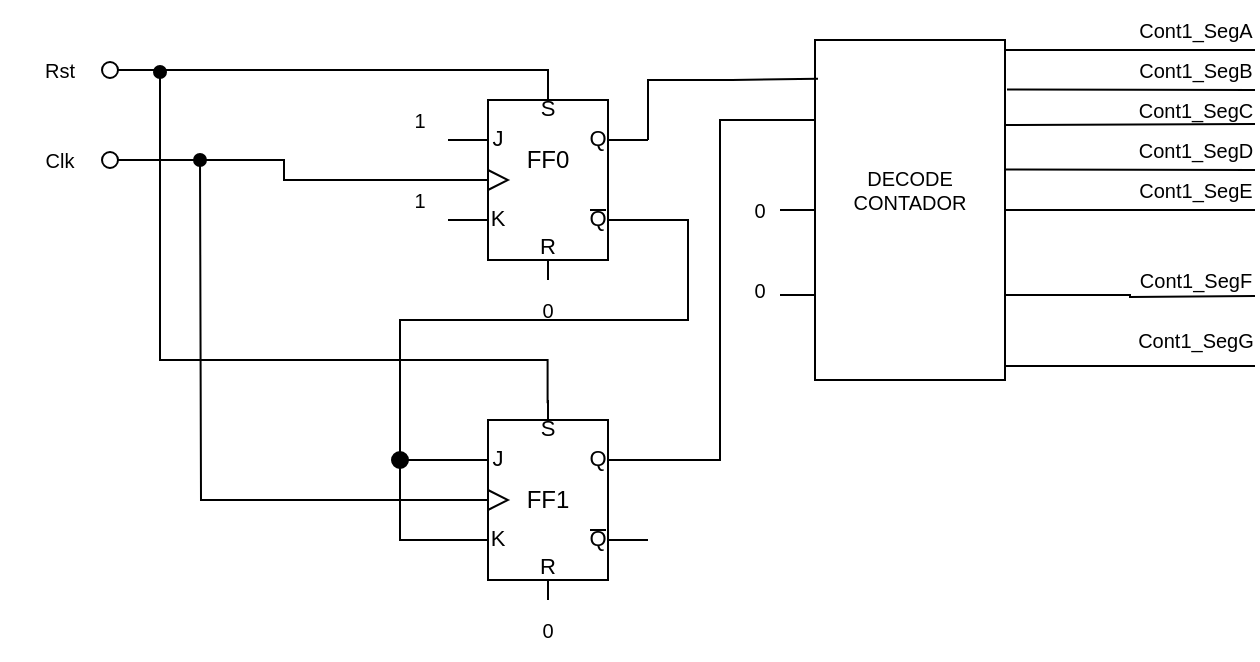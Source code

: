 <mxfile version="24.5.5" type="device">
  <diagram name="Página-1" id="pnkKG1xDQ4r84PMHm7d6">
    <mxGraphModel dx="1137" dy="663" grid="1" gridSize="10" guides="1" tooltips="1" connect="1" arrows="1" fold="1" page="1" pageScale="1" pageWidth="827" pageHeight="1169" math="0" shadow="0">
      <root>
        <mxCell id="0" />
        <mxCell id="1" parent="0" />
        <mxCell id="k2xtMvNpg32Ia1_yo8kl-1" value="" style="verticalLabelPosition=bottom;shadow=0;dashed=0;align=center;html=1;verticalAlign=top;shape=mxgraph.electrical.logic_gates.jk_flip-flop_with_sr;" parent="1" vertex="1">
          <mxGeometry x="364" y="120" width="100" height="100" as="geometry" />
        </mxCell>
        <mxCell id="k2xtMvNpg32Ia1_yo8kl-2" value="" style="verticalLabelPosition=bottom;shadow=0;dashed=0;align=center;html=1;verticalAlign=top;shape=mxgraph.electrical.logic_gates.inverting_contact;" parent="1" vertex="1">
          <mxGeometry x="190" y="155" width="10" height="10" as="geometry" />
        </mxCell>
        <mxCell id="k2xtMvNpg32Ia1_yo8kl-3" value="Clk" style="text;strokeColor=none;align=center;fillColor=none;html=1;verticalAlign=middle;whiteSpace=wrap;rounded=0;fontSize=10;" parent="1" vertex="1">
          <mxGeometry x="140" y="145" width="60" height="30" as="geometry" />
        </mxCell>
        <mxCell id="k2xtMvNpg32Ia1_yo8kl-9" value="1" style="text;strokeColor=none;align=center;fillColor=none;html=1;verticalAlign=middle;whiteSpace=wrap;rounded=0;fontSize=10;" parent="1" vertex="1">
          <mxGeometry x="320" y="165" width="60" height="30" as="geometry" />
        </mxCell>
        <mxCell id="k2xtMvNpg32Ia1_yo8kl-10" value="1" style="text;strokeColor=none;align=center;fillColor=none;html=1;verticalAlign=middle;whiteSpace=wrap;rounded=0;fontSize=10;" parent="1" vertex="1">
          <mxGeometry x="320" y="125" width="60" height="30" as="geometry" />
        </mxCell>
        <mxCell id="QnQLokl2paKiinl1mr7T-19" value="FF0" style="text;strokeColor=none;align=center;fillColor=none;html=1;verticalAlign=middle;whiteSpace=wrap;rounded=0;" parent="1" vertex="1">
          <mxGeometry x="384" y="145" width="60" height="30" as="geometry" />
        </mxCell>
        <mxCell id="QnQLokl2paKiinl1mr7T-64" style="edgeStyle=orthogonalEdgeStyle;rounded=0;orthogonalLoop=1;jettySize=auto;html=1;exitX=0;exitY=0;exitDx=0;exitDy=0;endArrow=none;endFill=0;" parent="1" edge="1">
          <mxGeometry relative="1" as="geometry">
            <mxPoint x="767.5" y="105" as="targetPoint" />
            <mxPoint x="607.5" y="105" as="sourcePoint" />
            <Array as="points">
              <mxPoint x="722.5" y="105" />
            </Array>
          </mxGeometry>
        </mxCell>
        <mxCell id="QnQLokl2paKiinl1mr7T-65" style="edgeStyle=orthogonalEdgeStyle;rounded=0;orthogonalLoop=1;jettySize=auto;html=1;exitX=0.25;exitY=0;exitDx=0;exitDy=0;endArrow=none;endFill=0;" parent="1" source="QnQLokl2paKiinl1mr7T-62" edge="1">
          <mxGeometry relative="1" as="geometry">
            <mxPoint x="767.5" y="142" as="targetPoint" />
          </mxGeometry>
        </mxCell>
        <mxCell id="QnQLokl2paKiinl1mr7T-66" style="edgeStyle=orthogonalEdgeStyle;rounded=0;orthogonalLoop=1;jettySize=auto;html=1;exitX=0.5;exitY=0;exitDx=0;exitDy=0;endArrow=none;endFill=0;" parent="1" source="QnQLokl2paKiinl1mr7T-62" edge="1">
          <mxGeometry relative="1" as="geometry">
            <mxPoint x="767.5" y="185" as="targetPoint" />
          </mxGeometry>
        </mxCell>
        <mxCell id="QnQLokl2paKiinl1mr7T-67" style="edgeStyle=orthogonalEdgeStyle;rounded=0;orthogonalLoop=1;jettySize=auto;html=1;exitX=0.75;exitY=0;exitDx=0;exitDy=0;endArrow=none;endFill=0;" parent="1" source="QnQLokl2paKiinl1mr7T-62" edge="1">
          <mxGeometry relative="1" as="geometry">
            <mxPoint x="767.5" y="228" as="targetPoint" />
          </mxGeometry>
        </mxCell>
        <mxCell id="QnQLokl2paKiinl1mr7T-68" style="edgeStyle=orthogonalEdgeStyle;rounded=0;orthogonalLoop=1;jettySize=auto;html=1;exitX=1;exitY=0;exitDx=0;exitDy=0;endArrow=none;endFill=0;" parent="1" edge="1">
          <mxGeometry relative="1" as="geometry">
            <mxPoint x="767.5" y="263" as="targetPoint" />
            <mxPoint x="625" y="267.5" as="sourcePoint" />
            <Array as="points">
              <mxPoint x="625" y="262.5" />
            </Array>
          </mxGeometry>
        </mxCell>
        <mxCell id="nmVDLG2SwFyJyHrFb4c8-10" style="edgeStyle=orthogonalEdgeStyle;rounded=0;orthogonalLoop=1;jettySize=auto;html=1;exitX=0.5;exitY=1;exitDx=0;exitDy=0;endArrow=none;endFill=0;" edge="1" parent="1" source="QnQLokl2paKiinl1mr7T-62">
          <mxGeometry relative="1" as="geometry">
            <mxPoint x="530.0" y="185.062" as="targetPoint" />
          </mxGeometry>
        </mxCell>
        <mxCell id="nmVDLG2SwFyJyHrFb4c8-11" style="edgeStyle=orthogonalEdgeStyle;rounded=0;orthogonalLoop=1;jettySize=auto;html=1;exitX=0.75;exitY=1;exitDx=0;exitDy=0;endArrow=none;endFill=0;" edge="1" parent="1" source="QnQLokl2paKiinl1mr7T-62">
          <mxGeometry relative="1" as="geometry">
            <mxPoint x="530.0" y="227.562" as="targetPoint" />
          </mxGeometry>
        </mxCell>
        <mxCell id="QnQLokl2paKiinl1mr7T-62" value="" style="rounded=0;whiteSpace=wrap;html=1;rotation=90;" parent="1" vertex="1">
          <mxGeometry x="510" y="137.5" width="170" height="95" as="geometry" />
        </mxCell>
        <mxCell id="QnQLokl2paKiinl1mr7T-63" value="&lt;div&gt;DECODE&lt;/div&gt;&lt;div&gt;CONTADOR&lt;br&gt;&lt;/div&gt;" style="text;strokeColor=none;align=center;fillColor=none;html=1;verticalAlign=middle;whiteSpace=wrap;rounded=0;fontSize=10;" parent="1" vertex="1">
          <mxGeometry x="565" y="160" width="60" height="30" as="geometry" />
        </mxCell>
        <mxCell id="QnQLokl2paKiinl1mr7T-69" value="" style="edgeStyle=none;orthogonalLoop=1;jettySize=auto;html=1;rounded=0;endArrow=none;endFill=0;" parent="1" edge="1">
          <mxGeometry width="80" relative="1" as="geometry">
            <mxPoint x="643.5" y="124.74" as="sourcePoint" />
            <mxPoint x="767.5" y="125" as="targetPoint" />
            <Array as="points" />
          </mxGeometry>
        </mxCell>
        <mxCell id="QnQLokl2paKiinl1mr7T-70" value="" style="edgeStyle=none;orthogonalLoop=1;jettySize=auto;html=1;rounded=0;endArrow=none;endFill=0;" parent="1" edge="1">
          <mxGeometry width="80" relative="1" as="geometry">
            <mxPoint x="642.5" y="164.74" as="sourcePoint" />
            <mxPoint x="767.5" y="165" as="targetPoint" />
            <Array as="points" />
          </mxGeometry>
        </mxCell>
        <mxCell id="QnQLokl2paKiinl1mr7T-71" value="Cont1_SegA" style="text;strokeColor=none;align=center;fillColor=none;html=1;verticalAlign=middle;whiteSpace=wrap;rounded=0;fontSize=10;" parent="1" vertex="1">
          <mxGeometry x="707.5" y="80" width="60" height="30" as="geometry" />
        </mxCell>
        <mxCell id="QnQLokl2paKiinl1mr7T-72" value="Cont1_SegB" style="text;strokeColor=none;align=center;fillColor=none;html=1;verticalAlign=middle;whiteSpace=wrap;rounded=0;fontSize=10;" parent="1" vertex="1">
          <mxGeometry x="707.5" y="100" width="60" height="30" as="geometry" />
        </mxCell>
        <mxCell id="QnQLokl2paKiinl1mr7T-73" value="Cont1_SegC" style="text;strokeColor=none;align=center;fillColor=none;html=1;verticalAlign=middle;whiteSpace=wrap;rounded=0;fontSize=10;" parent="1" vertex="1">
          <mxGeometry x="707.5" y="120" width="60" height="30" as="geometry" />
        </mxCell>
        <mxCell id="QnQLokl2paKiinl1mr7T-74" value="Cont1_SegD" style="text;strokeColor=none;align=center;fillColor=none;html=1;verticalAlign=middle;whiteSpace=wrap;rounded=0;fontSize=10;" parent="1" vertex="1">
          <mxGeometry x="707.5" y="140" width="60" height="30" as="geometry" />
        </mxCell>
        <mxCell id="QnQLokl2paKiinl1mr7T-75" value="Cont1_SegE" style="text;strokeColor=none;align=center;fillColor=none;html=1;verticalAlign=middle;whiteSpace=wrap;rounded=0;fontSize=10;" parent="1" vertex="1">
          <mxGeometry x="712.5" y="162.5" width="50" height="25" as="geometry" />
        </mxCell>
        <mxCell id="QnQLokl2paKiinl1mr7T-76" value="Cont1_SegF" style="text;strokeColor=none;align=center;fillColor=none;html=1;verticalAlign=middle;whiteSpace=wrap;rounded=0;fontSize=10;" parent="1" vertex="1">
          <mxGeometry x="707.5" y="205" width="60" height="30" as="geometry" />
        </mxCell>
        <mxCell id="QnQLokl2paKiinl1mr7T-77" value="Cont1_SegG" style="text;strokeColor=none;align=center;fillColor=none;html=1;verticalAlign=middle;whiteSpace=wrap;rounded=0;fontSize=10;" parent="1" vertex="1">
          <mxGeometry x="707.5" y="235" width="60" height="30" as="geometry" />
        </mxCell>
        <mxCell id="nmVDLG2SwFyJyHrFb4c8-5" style="edgeStyle=orthogonalEdgeStyle;rounded=0;orthogonalLoop=1;jettySize=auto;html=1;exitX=1;exitY=0.3;exitDx=0;exitDy=0;exitPerimeter=0;entryX=0.114;entryY=0.984;entryDx=0;entryDy=0;entryPerimeter=0;endArrow=none;endFill=0;" edge="1" parent="1" source="k2xtMvNpg32Ia1_yo8kl-1" target="QnQLokl2paKiinl1mr7T-62">
          <mxGeometry relative="1" as="geometry">
            <Array as="points">
              <mxPoint x="464" y="120" />
              <mxPoint x="506" y="120" />
            </Array>
          </mxGeometry>
        </mxCell>
        <mxCell id="nmVDLG2SwFyJyHrFb4c8-6" value="" style="verticalLabelPosition=bottom;shadow=0;dashed=0;align=center;html=1;verticalAlign=top;shape=mxgraph.electrical.logic_gates.inverting_contact;" vertex="1" parent="1">
          <mxGeometry x="190" y="110" width="10" height="10" as="geometry" />
        </mxCell>
        <mxCell id="nmVDLG2SwFyJyHrFb4c8-7" value="Rst" style="text;strokeColor=none;align=center;fillColor=none;html=1;verticalAlign=middle;whiteSpace=wrap;rounded=0;fontSize=10;" vertex="1" parent="1">
          <mxGeometry x="140" y="100" width="60" height="30" as="geometry" />
        </mxCell>
        <mxCell id="nmVDLG2SwFyJyHrFb4c8-8" style="edgeStyle=orthogonalEdgeStyle;rounded=0;orthogonalLoop=1;jettySize=auto;html=1;exitX=0.9;exitY=0.5;exitDx=0;exitDy=0;exitPerimeter=0;entryX=0.5;entryY=0;entryDx=0;entryDy=0;entryPerimeter=0;endArrow=none;endFill=0;" edge="1" parent="1" source="nmVDLG2SwFyJyHrFb4c8-6" target="k2xtMvNpg32Ia1_yo8kl-1">
          <mxGeometry relative="1" as="geometry">
            <Array as="points">
              <mxPoint x="414" y="115" />
            </Array>
          </mxGeometry>
        </mxCell>
        <mxCell id="nmVDLG2SwFyJyHrFb4c8-13" value="0" style="text;strokeColor=none;align=center;fillColor=none;html=1;verticalAlign=middle;whiteSpace=wrap;rounded=0;fontSize=10;" vertex="1" parent="1">
          <mxGeometry x="490" y="170" width="60" height="30" as="geometry" />
        </mxCell>
        <mxCell id="nmVDLG2SwFyJyHrFb4c8-14" value="0" style="text;strokeColor=none;align=center;fillColor=none;html=1;verticalAlign=middle;whiteSpace=wrap;rounded=0;fontSize=10;" vertex="1" parent="1">
          <mxGeometry x="490" y="210" width="60" height="30" as="geometry" />
        </mxCell>
        <mxCell id="nmVDLG2SwFyJyHrFb4c8-17" style="edgeStyle=orthogonalEdgeStyle;rounded=0;orthogonalLoop=1;jettySize=auto;html=1;exitX=0;exitY=0.5;exitDx=0;exitDy=0;exitPerimeter=0;entryX=0.9;entryY=0.5;entryDx=0;entryDy=0;entryPerimeter=0;endArrow=none;endFill=0;" edge="1" parent="1" source="k2xtMvNpg32Ia1_yo8kl-1" target="k2xtMvNpg32Ia1_yo8kl-2">
          <mxGeometry relative="1" as="geometry" />
        </mxCell>
        <mxCell id="nmVDLG2SwFyJyHrFb4c8-26" style="edgeStyle=orthogonalEdgeStyle;rounded=0;orthogonalLoop=1;jettySize=auto;html=1;endArrow=none;endFill=0;exitX=0;exitY=0.7;exitDx=0;exitDy=0;exitPerimeter=0;" edge="1" parent="1" source="nmVDLG2SwFyJyHrFb4c8-18">
          <mxGeometry relative="1" as="geometry">
            <mxPoint x="340" y="297.5" as="targetPoint" />
            <mxPoint x="340" y="340" as="sourcePoint" />
            <Array as="points">
              <mxPoint x="340" y="350" />
            </Array>
          </mxGeometry>
        </mxCell>
        <mxCell id="nmVDLG2SwFyJyHrFb4c8-28" style="edgeStyle=orthogonalEdgeStyle;rounded=0;orthogonalLoop=1;jettySize=auto;html=1;exitX=1;exitY=0.3;exitDx=0;exitDy=0;exitPerimeter=0;endArrow=none;endFill=0;entryX=0.25;entryY=1;entryDx=0;entryDy=0;" edge="1" parent="1" source="nmVDLG2SwFyJyHrFb4c8-18" target="QnQLokl2paKiinl1mr7T-62">
          <mxGeometry relative="1" as="geometry">
            <mxPoint x="530" y="140" as="targetPoint" />
            <mxPoint x="463" y="300" as="sourcePoint" />
            <Array as="points">
              <mxPoint x="500" y="310" />
              <mxPoint x="500" y="140" />
              <mxPoint x="547" y="140" />
            </Array>
          </mxGeometry>
        </mxCell>
        <mxCell id="nmVDLG2SwFyJyHrFb4c8-33" style="edgeStyle=orthogonalEdgeStyle;rounded=0;orthogonalLoop=1;jettySize=auto;html=1;exitX=0.498;exitY=0.016;exitDx=0;exitDy=0;exitPerimeter=0;endArrow=oval;endFill=1;" edge="1" parent="1" source="nmVDLG2SwFyJyHrFb4c8-18">
          <mxGeometry relative="1" as="geometry">
            <mxPoint x="220" y="116" as="targetPoint" />
            <mxPoint x="413" y="261.0" as="sourcePoint" />
            <Array as="points">
              <mxPoint x="413" y="260" />
              <mxPoint x="220" y="260" />
            </Array>
          </mxGeometry>
        </mxCell>
        <mxCell id="nmVDLG2SwFyJyHrFb4c8-37" style="edgeStyle=orthogonalEdgeStyle;rounded=0;orthogonalLoop=1;jettySize=auto;html=1;exitX=0;exitY=0.5;exitDx=0;exitDy=0;exitPerimeter=0;endArrow=oval;endFill=1;" edge="1" parent="1" source="nmVDLG2SwFyJyHrFb4c8-18">
          <mxGeometry relative="1" as="geometry">
            <mxPoint x="240" y="160" as="targetPoint" />
          </mxGeometry>
        </mxCell>
        <mxCell id="nmVDLG2SwFyJyHrFb4c8-18" value="" style="verticalLabelPosition=bottom;shadow=0;dashed=0;align=center;html=1;verticalAlign=top;shape=mxgraph.electrical.logic_gates.jk_flip-flop_with_sr;" vertex="1" parent="1">
          <mxGeometry x="364" y="280" width="100" height="100" as="geometry" />
        </mxCell>
        <mxCell id="nmVDLG2SwFyJyHrFb4c8-20" style="edgeStyle=orthogonalEdgeStyle;rounded=0;orthogonalLoop=1;jettySize=auto;html=1;exitX=1;exitY=0.7;exitDx=0;exitDy=0;exitPerimeter=0;entryX=0;entryY=0.3;entryDx=0;entryDy=0;entryPerimeter=0;endArrow=none;endFill=0;" edge="1" parent="1" source="k2xtMvNpg32Ia1_yo8kl-1" target="nmVDLG2SwFyJyHrFb4c8-18">
          <mxGeometry relative="1" as="geometry">
            <Array as="points">
              <mxPoint x="484" y="190" />
              <mxPoint x="484" y="240" />
              <mxPoint x="340" y="240" />
              <mxPoint x="340" y="310" />
            </Array>
          </mxGeometry>
        </mxCell>
        <mxCell id="nmVDLG2SwFyJyHrFb4c8-27" value="FF1" style="text;strokeColor=none;align=center;fillColor=none;html=1;verticalAlign=middle;whiteSpace=wrap;rounded=0;" vertex="1" parent="1">
          <mxGeometry x="384" y="315" width="60" height="30" as="geometry" />
        </mxCell>
        <mxCell id="nmVDLG2SwFyJyHrFb4c8-30" value="0" style="text;strokeColor=none;align=center;fillColor=none;html=1;verticalAlign=middle;whiteSpace=wrap;rounded=0;fontSize=10;" vertex="1" parent="1">
          <mxGeometry x="384" y="220" width="60" height="30" as="geometry" />
        </mxCell>
        <mxCell id="nmVDLG2SwFyJyHrFb4c8-31" value="0" style="text;strokeColor=none;align=center;fillColor=none;html=1;verticalAlign=middle;whiteSpace=wrap;rounded=0;fontSize=10;" vertex="1" parent="1">
          <mxGeometry x="384" y="380" width="60" height="30" as="geometry" />
        </mxCell>
        <mxCell id="nmVDLG2SwFyJyHrFb4c8-34" value="&amp;nbsp;" style="text;whiteSpace=wrap;html=1;" vertex="1" parent="1">
          <mxGeometry x="370" y="80" width="40" height="40" as="geometry" />
        </mxCell>
        <mxCell id="nmVDLG2SwFyJyHrFb4c8-36" value="" style="verticalLabelPosition=bottom;shadow=0;dashed=0;align=center;html=1;verticalAlign=top;shape=mxgraph.electrical.logic_gates.inverting_contact;fillColor=#000000;" vertex="1" parent="1">
          <mxGeometry x="335" y="305" width="10" height="10" as="geometry" />
        </mxCell>
      </root>
    </mxGraphModel>
  </diagram>
</mxfile>
